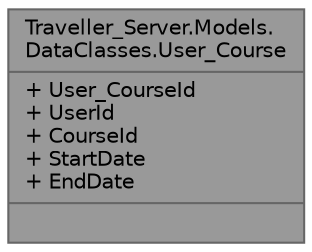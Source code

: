 digraph "Traveller_Server.Models.DataClasses.User_Course"
{
 // LATEX_PDF_SIZE
  bgcolor="transparent";
  edge [fontname=Helvetica,fontsize=10,labelfontname=Helvetica,labelfontsize=10];
  node [fontname=Helvetica,fontsize=10,shape=box,height=0.2,width=0.4];
  Node1 [shape=record,label="{Traveller_Server.Models.\lDataClasses.User_Course\n|+ User_CourseId\l+ UserId\l+ CourseId\l+ StartDate\l+ EndDate\l|}",height=0.2,width=0.4,color="gray40", fillcolor="grey60", style="filled", fontcolor="black",tooltip="Alert data class. Represents a many-to-many relationship between the User and Course classes."];
}
